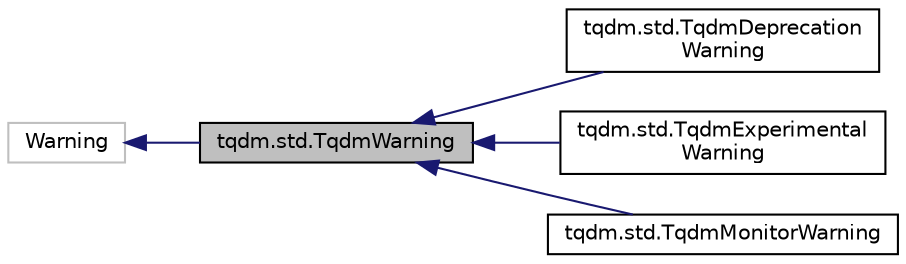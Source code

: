 digraph "tqdm.std.TqdmWarning"
{
 // LATEX_PDF_SIZE
  edge [fontname="Helvetica",fontsize="10",labelfontname="Helvetica",labelfontsize="10"];
  node [fontname="Helvetica",fontsize="10",shape=record];
  rankdir="LR";
  Node1 [label="tqdm.std.TqdmWarning",height=0.2,width=0.4,color="black", fillcolor="grey75", style="filled", fontcolor="black",tooltip=" "];
  Node2 -> Node1 [dir="back",color="midnightblue",fontsize="10",style="solid",fontname="Helvetica"];
  Node2 [label="Warning",height=0.2,width=0.4,color="grey75", fillcolor="white", style="filled",tooltip=" "];
  Node1 -> Node3 [dir="back",color="midnightblue",fontsize="10",style="solid",fontname="Helvetica"];
  Node3 [label="tqdm.std.TqdmDeprecation\lWarning",height=0.2,width=0.4,color="black", fillcolor="white", style="filled",URL="$classtqdm_1_1std_1_1TqdmDeprecationWarning.html",tooltip=" "];
  Node1 -> Node4 [dir="back",color="midnightblue",fontsize="10",style="solid",fontname="Helvetica"];
  Node4 [label="tqdm.std.TqdmExperimental\lWarning",height=0.2,width=0.4,color="black", fillcolor="white", style="filled",URL="$classtqdm_1_1std_1_1TqdmExperimentalWarning.html",tooltip=" "];
  Node1 -> Node5 [dir="back",color="midnightblue",fontsize="10",style="solid",fontname="Helvetica"];
  Node5 [label="tqdm.std.TqdmMonitorWarning",height=0.2,width=0.4,color="black", fillcolor="white", style="filled",URL="$classtqdm_1_1std_1_1TqdmMonitorWarning.html",tooltip=" "];
}
